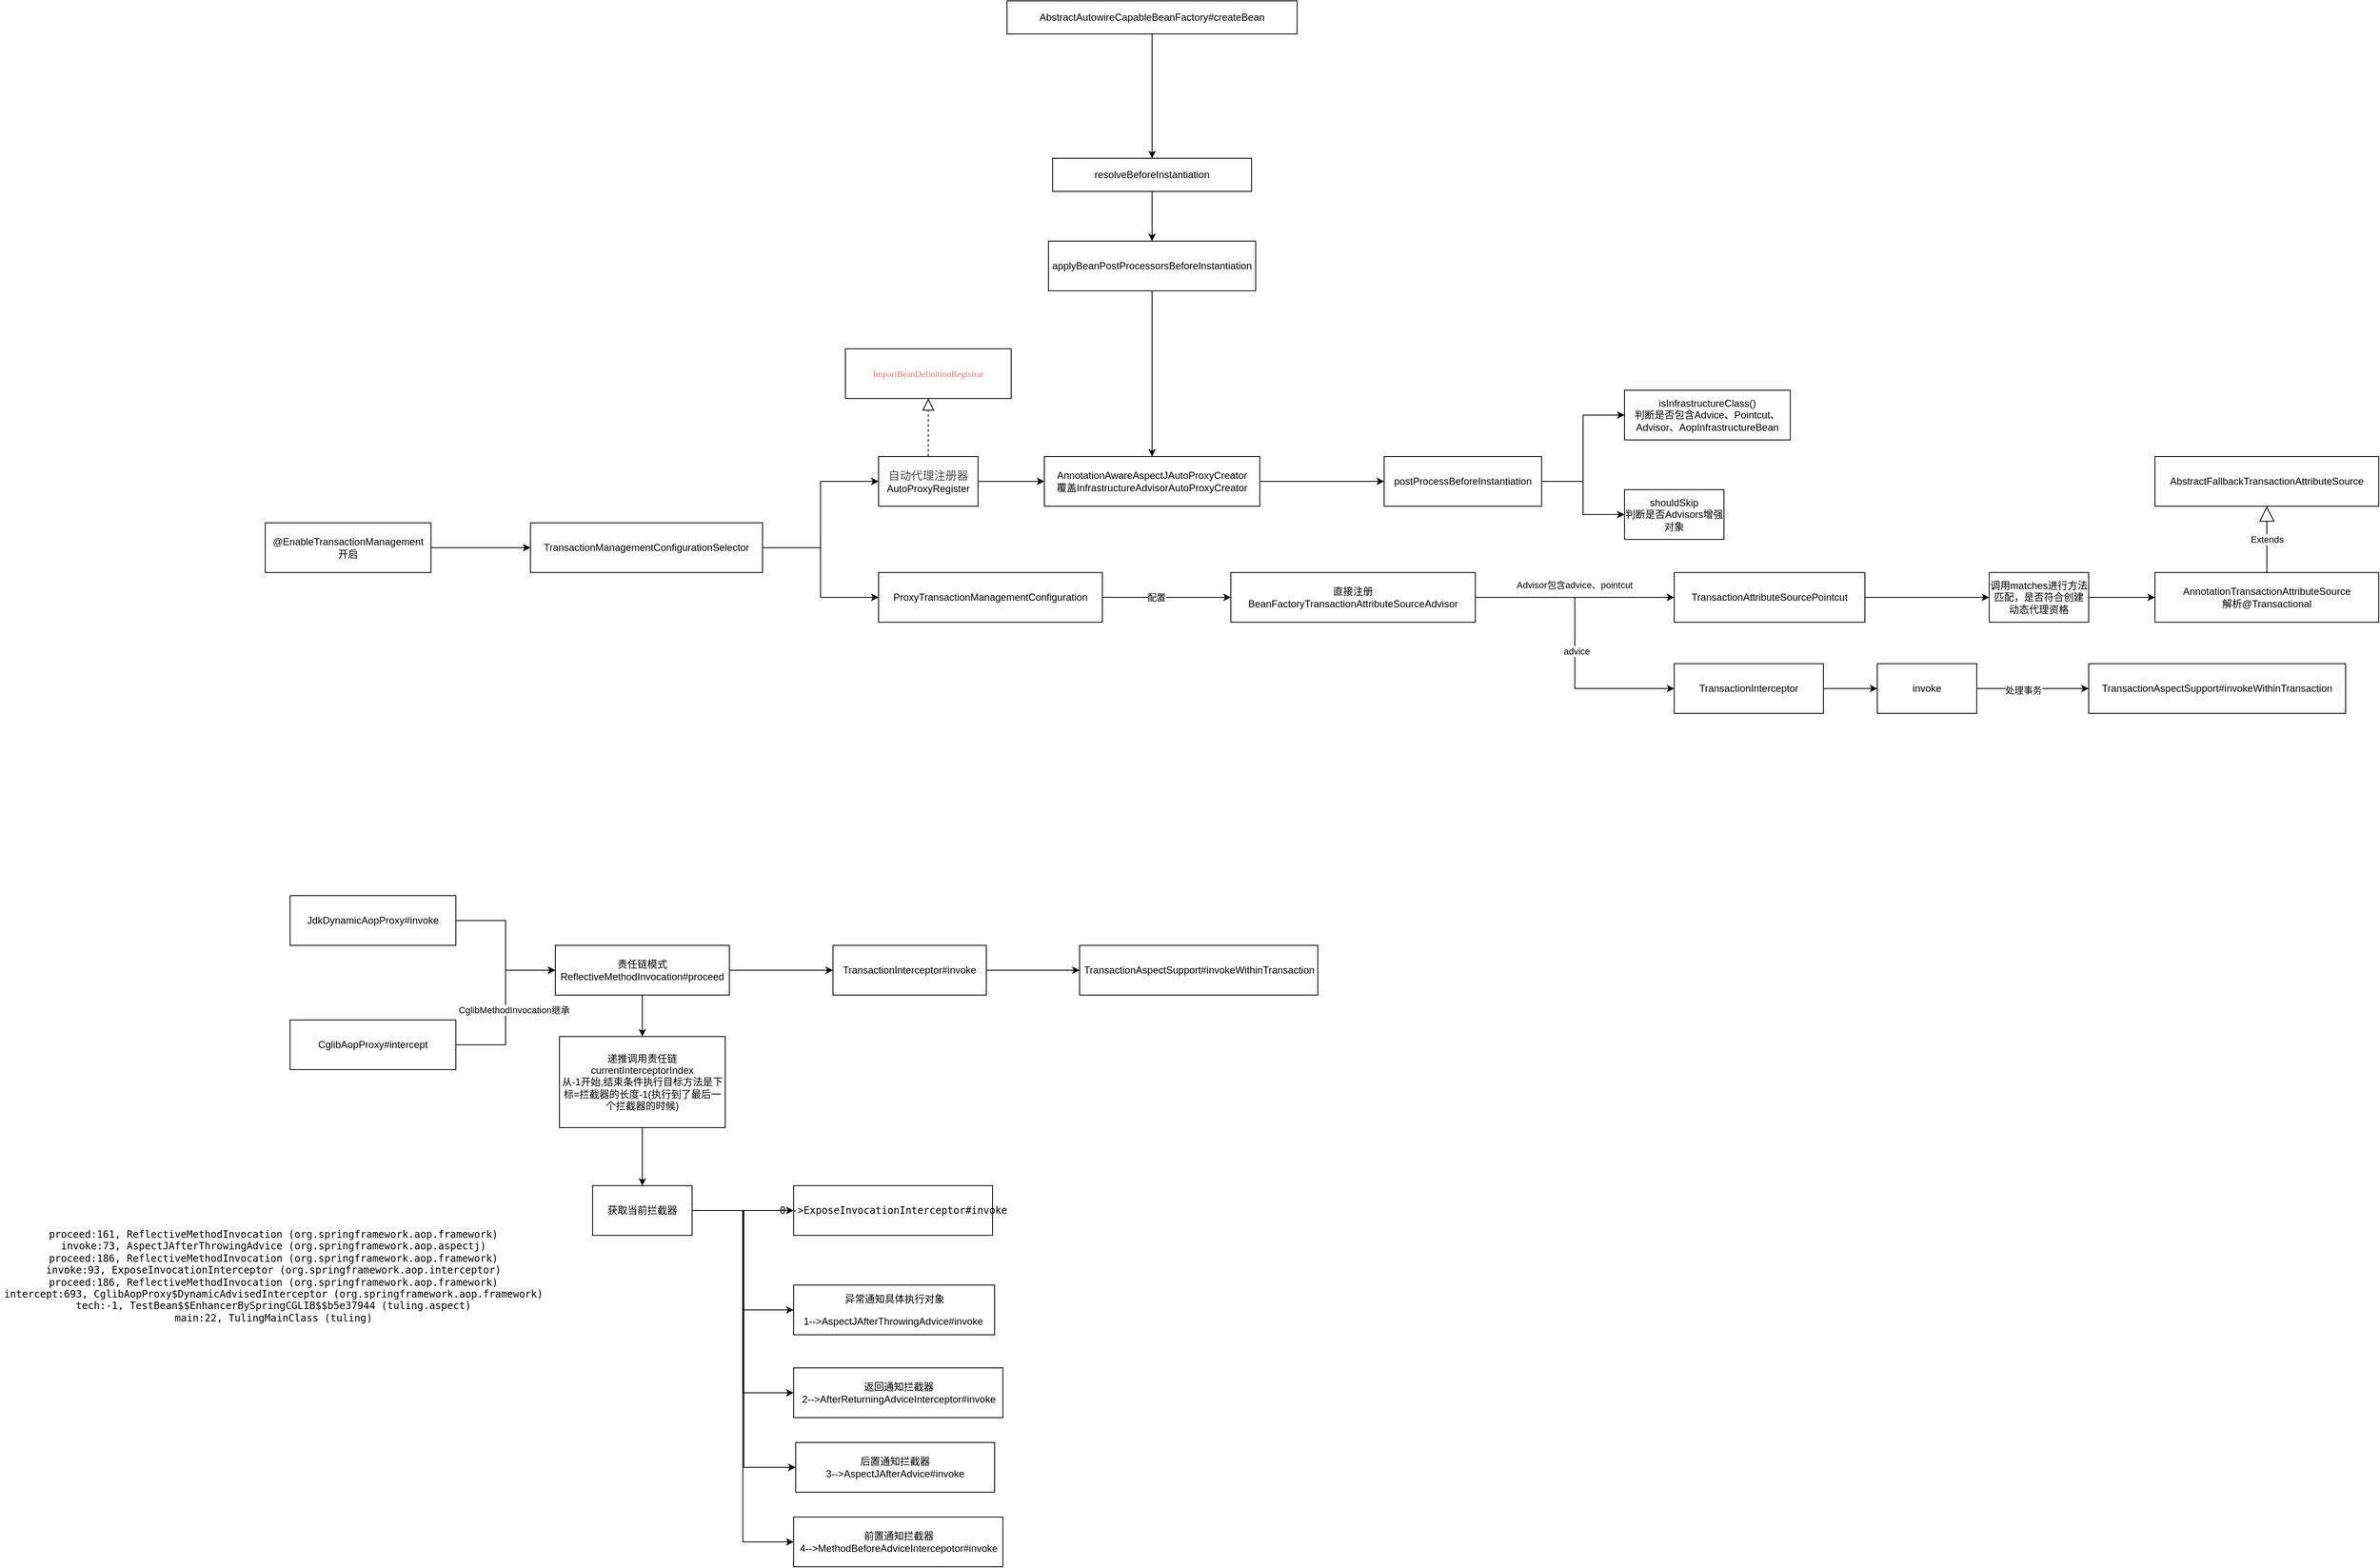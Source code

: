 <mxfile version="17.4.2" type="github">
  <diagram id="Odj46-beIhoIQQR6Bg-E" name="第 1 页">
    <mxGraphModel dx="1609" dy="1605" grid="1" gridSize="10" guides="1" tooltips="1" connect="1" arrows="1" fold="1" page="1" pageScale="1" pageWidth="827" pageHeight="1169" math="0" shadow="0">
      <root>
        <mxCell id="0" />
        <mxCell id="1" parent="0" />
        <mxCell id="9VaDb7st5AmOWOfAFCHQ-3" value="" style="edgeStyle=orthogonalEdgeStyle;rounded=0;orthogonalLoop=1;jettySize=auto;html=1;" parent="1" source="9VaDb7st5AmOWOfAFCHQ-1" target="9VaDb7st5AmOWOfAFCHQ-2" edge="1">
          <mxGeometry relative="1" as="geometry" />
        </mxCell>
        <mxCell id="9VaDb7st5AmOWOfAFCHQ-1" value="@EnableTransactionManagement&lt;br&gt;开启" style="rounded=0;whiteSpace=wrap;html=1;" parent="1" vertex="1">
          <mxGeometry x="30" y="140" width="200" height="60" as="geometry" />
        </mxCell>
        <mxCell id="9VaDb7st5AmOWOfAFCHQ-5" value="" style="edgeStyle=orthogonalEdgeStyle;rounded=0;orthogonalLoop=1;jettySize=auto;html=1;entryX=0;entryY=0.5;entryDx=0;entryDy=0;" parent="1" source="9VaDb7st5AmOWOfAFCHQ-2" target="9VaDb7st5AmOWOfAFCHQ-4" edge="1">
          <mxGeometry relative="1" as="geometry" />
        </mxCell>
        <mxCell id="9VaDb7st5AmOWOfAFCHQ-7" value="" style="edgeStyle=orthogonalEdgeStyle;rounded=0;orthogonalLoop=1;jettySize=auto;html=1;" parent="1" source="9VaDb7st5AmOWOfAFCHQ-2" target="9VaDb7st5AmOWOfAFCHQ-6" edge="1">
          <mxGeometry relative="1" as="geometry" />
        </mxCell>
        <mxCell id="9VaDb7st5AmOWOfAFCHQ-2" value="TransactionManagementConfigurationSelector" style="whiteSpace=wrap;html=1;rounded=0;" parent="1" vertex="1">
          <mxGeometry x="350" y="140" width="280" height="60" as="geometry" />
        </mxCell>
        <mxCell id="9VaDb7st5AmOWOfAFCHQ-11" value="" style="edgeStyle=orthogonalEdgeStyle;rounded=0;orthogonalLoop=1;jettySize=auto;html=1;" parent="1" source="9VaDb7st5AmOWOfAFCHQ-4" target="9VaDb7st5AmOWOfAFCHQ-10" edge="1">
          <mxGeometry relative="1" as="geometry" />
        </mxCell>
        <mxCell id="9VaDb7st5AmOWOfAFCHQ-4" value="&lt;span style=&quot;color: rgb(77 , 77 , 77) ; font-size: 10.36pt&quot;&gt;自动代理注册器&lt;/span&gt;AutoProxyRegister" style="whiteSpace=wrap;html=1;rounded=0;" parent="1" vertex="1">
          <mxGeometry x="770" y="60" width="120" height="60" as="geometry" />
        </mxCell>
        <mxCell id="9VaDb7st5AmOWOfAFCHQ-14" value="" style="edgeStyle=orthogonalEdgeStyle;rounded=0;orthogonalLoop=1;jettySize=auto;html=1;" parent="1" source="9VaDb7st5AmOWOfAFCHQ-6" target="9VaDb7st5AmOWOfAFCHQ-13" edge="1">
          <mxGeometry relative="1" as="geometry" />
        </mxCell>
        <mxCell id="9VaDb7st5AmOWOfAFCHQ-15" value="配置" style="edgeLabel;html=1;align=center;verticalAlign=middle;resizable=0;points=[];" parent="9VaDb7st5AmOWOfAFCHQ-14" vertex="1" connectable="0">
          <mxGeometry x="-0.166" relative="1" as="geometry">
            <mxPoint as="offset" />
          </mxGeometry>
        </mxCell>
        <mxCell id="9VaDb7st5AmOWOfAFCHQ-6" value="ProxyTransactionManagementConfiguration" style="whiteSpace=wrap;html=1;rounded=0;" parent="1" vertex="1">
          <mxGeometry x="770" y="200" width="270" height="60" as="geometry" />
        </mxCell>
        <mxCell id="9VaDb7st5AmOWOfAFCHQ-8" value="" style="endArrow=block;dashed=1;endFill=0;endSize=12;html=1;rounded=0;exitX=0.5;exitY=0;exitDx=0;exitDy=0;" parent="1" source="9VaDb7st5AmOWOfAFCHQ-4" edge="1">
          <mxGeometry width="160" relative="1" as="geometry">
            <mxPoint x="830" y="60" as="sourcePoint" />
            <mxPoint x="830" y="-10" as="targetPoint" />
          </mxGeometry>
        </mxCell>
        <mxCell id="9VaDb7st5AmOWOfAFCHQ-9" value="&lt;div&gt;&lt;span style=&quot;font-size: 8.008pt ; font-family: &amp;#34;consolas&amp;#34; ; color: rgb(226 , 119 , 122)&quot;&gt;ImportBeanDefinitionRegistrar&lt;/span&gt;&lt;/div&gt;" style="rounded=0;whiteSpace=wrap;html=1;" parent="1" vertex="1">
          <mxGeometry x="730" y="-70" width="200" height="60" as="geometry" />
        </mxCell>
        <mxCell id="9VaDb7st5AmOWOfAFCHQ-42" value="" style="edgeStyle=orthogonalEdgeStyle;rounded=0;orthogonalLoop=1;jettySize=auto;html=1;" parent="1" source="9VaDb7st5AmOWOfAFCHQ-10" target="9VaDb7st5AmOWOfAFCHQ-41" edge="1">
          <mxGeometry relative="1" as="geometry" />
        </mxCell>
        <mxCell id="9VaDb7st5AmOWOfAFCHQ-10" value="AnnotationAwareAspectJAutoProxyCreator&lt;br&gt;覆盖InfrastructureAdvisorAutoProxyCreator" style="whiteSpace=wrap;html=1;rounded=0;" parent="1" vertex="1">
          <mxGeometry x="970" y="60" width="260" height="60" as="geometry" />
        </mxCell>
        <mxCell id="9VaDb7st5AmOWOfAFCHQ-17" value="" style="edgeStyle=orthogonalEdgeStyle;rounded=0;orthogonalLoop=1;jettySize=auto;html=1;" parent="1" source="9VaDb7st5AmOWOfAFCHQ-13" target="9VaDb7st5AmOWOfAFCHQ-16" edge="1">
          <mxGeometry relative="1" as="geometry" />
        </mxCell>
        <mxCell id="9VaDb7st5AmOWOfAFCHQ-20" value="" style="edgeStyle=orthogonalEdgeStyle;rounded=0;orthogonalLoop=1;jettySize=auto;html=1;entryX=0;entryY=0.5;entryDx=0;entryDy=0;" parent="1" source="9VaDb7st5AmOWOfAFCHQ-13" target="9VaDb7st5AmOWOfAFCHQ-19" edge="1">
          <mxGeometry relative="1" as="geometry" />
        </mxCell>
        <mxCell id="9VaDb7st5AmOWOfAFCHQ-24" value="advice" style="edgeLabel;html=1;align=center;verticalAlign=middle;resizable=0;points=[];" parent="9VaDb7st5AmOWOfAFCHQ-20" vertex="1" connectable="0">
          <mxGeometry x="0.055" y="2" relative="1" as="geometry">
            <mxPoint as="offset" />
          </mxGeometry>
        </mxCell>
        <mxCell id="9VaDb7st5AmOWOfAFCHQ-13" value="直接注册BeanFactoryTransactionAttributeSourceAdvisor" style="whiteSpace=wrap;html=1;rounded=0;" parent="1" vertex="1">
          <mxGeometry x="1195" y="200" width="295" height="60" as="geometry" />
        </mxCell>
        <mxCell id="9VaDb7st5AmOWOfAFCHQ-29" style="edgeStyle=orthogonalEdgeStyle;rounded=0;orthogonalLoop=1;jettySize=auto;html=1;" parent="1" source="9VaDb7st5AmOWOfAFCHQ-16" target="9VaDb7st5AmOWOfAFCHQ-22" edge="1">
          <mxGeometry relative="1" as="geometry" />
        </mxCell>
        <mxCell id="9VaDb7st5AmOWOfAFCHQ-16" value="TransactionAttributeSourcePointcut" style="whiteSpace=wrap;html=1;rounded=0;" parent="1" vertex="1">
          <mxGeometry x="1730" y="200" width="230" height="60" as="geometry" />
        </mxCell>
        <mxCell id="9VaDb7st5AmOWOfAFCHQ-26" value="" style="edgeStyle=orthogonalEdgeStyle;rounded=0;orthogonalLoop=1;jettySize=auto;html=1;" parent="1" source="9VaDb7st5AmOWOfAFCHQ-19" target="9VaDb7st5AmOWOfAFCHQ-25" edge="1">
          <mxGeometry relative="1" as="geometry" />
        </mxCell>
        <mxCell id="9VaDb7st5AmOWOfAFCHQ-19" value="TransactionInterceptor" style="whiteSpace=wrap;html=1;rounded=0;" parent="1" vertex="1">
          <mxGeometry x="1730" y="310" width="180" height="60" as="geometry" />
        </mxCell>
        <mxCell id="9VaDb7st5AmOWOfAFCHQ-21" value="&lt;span style=&quot;font-size: 11px ; background-color: rgb(255 , 255 , 255)&quot;&gt;Advisor包含advice、pointcut&lt;/span&gt;" style="text;html=1;strokeColor=none;fillColor=none;align=center;verticalAlign=middle;whiteSpace=wrap;rounded=0;" parent="1" vertex="1">
          <mxGeometry x="1520" y="200" width="180" height="30" as="geometry" />
        </mxCell>
        <mxCell id="9VaDb7st5AmOWOfAFCHQ-32" value="" style="edgeStyle=orthogonalEdgeStyle;rounded=0;orthogonalLoop=1;jettySize=auto;html=1;" parent="1" source="9VaDb7st5AmOWOfAFCHQ-22" target="9VaDb7st5AmOWOfAFCHQ-31" edge="1">
          <mxGeometry relative="1" as="geometry" />
        </mxCell>
        <mxCell id="9VaDb7st5AmOWOfAFCHQ-22" value="调用matches进行方法匹配，是否符合创建动态代理资格" style="whiteSpace=wrap;html=1;rounded=0;" parent="1" vertex="1">
          <mxGeometry x="2110" y="200" width="120" height="60" as="geometry" />
        </mxCell>
        <mxCell id="9VaDb7st5AmOWOfAFCHQ-28" value="" style="edgeStyle=orthogonalEdgeStyle;rounded=0;orthogonalLoop=1;jettySize=auto;html=1;" parent="1" source="9VaDb7st5AmOWOfAFCHQ-25" target="9VaDb7st5AmOWOfAFCHQ-27" edge="1">
          <mxGeometry relative="1" as="geometry" />
        </mxCell>
        <mxCell id="9VaDb7st5AmOWOfAFCHQ-30" value="处理事务" style="edgeLabel;html=1;align=center;verticalAlign=middle;resizable=0;points=[];" parent="9VaDb7st5AmOWOfAFCHQ-28" vertex="1" connectable="0">
          <mxGeometry x="-0.176" y="-2" relative="1" as="geometry">
            <mxPoint as="offset" />
          </mxGeometry>
        </mxCell>
        <mxCell id="9VaDb7st5AmOWOfAFCHQ-25" value="invoke" style="whiteSpace=wrap;html=1;rounded=0;" parent="1" vertex="1">
          <mxGeometry x="1975" y="310" width="120" height="60" as="geometry" />
        </mxCell>
        <mxCell id="9VaDb7st5AmOWOfAFCHQ-27" value="TransactionAspectSupport#invokeWithinTransaction" style="whiteSpace=wrap;html=1;rounded=0;" parent="1" vertex="1">
          <mxGeometry x="2230" y="310" width="310" height="60" as="geometry" />
        </mxCell>
        <mxCell id="9VaDb7st5AmOWOfAFCHQ-31" value="AnnotationTransactionAttributeSource&lt;br&gt;解析@Transactional" style="whiteSpace=wrap;html=1;rounded=0;" parent="1" vertex="1">
          <mxGeometry x="2310" y="200" width="270" height="60" as="geometry" />
        </mxCell>
        <mxCell id="9VaDb7st5AmOWOfAFCHQ-33" value="Extends" style="endArrow=block;endSize=16;endFill=0;html=1;rounded=0;exitX=0.5;exitY=0;exitDx=0;exitDy=0;entryX=0.5;entryY=1;entryDx=0;entryDy=0;" parent="1" source="9VaDb7st5AmOWOfAFCHQ-31" target="9VaDb7st5AmOWOfAFCHQ-34" edge="1">
          <mxGeometry width="160" relative="1" as="geometry">
            <mxPoint x="2450" y="180" as="sourcePoint" />
            <mxPoint x="2445" y="130" as="targetPoint" />
          </mxGeometry>
        </mxCell>
        <mxCell id="9VaDb7st5AmOWOfAFCHQ-34" value="AbstractFallbackTransactionAttributeSource" style="rounded=0;whiteSpace=wrap;html=1;" parent="1" vertex="1">
          <mxGeometry x="2310" y="60" width="270" height="60" as="geometry" />
        </mxCell>
        <mxCell id="9VaDb7st5AmOWOfAFCHQ-37" value="" style="edgeStyle=orthogonalEdgeStyle;rounded=0;orthogonalLoop=1;jettySize=auto;html=1;" parent="1" source="9VaDb7st5AmOWOfAFCHQ-35" target="9VaDb7st5AmOWOfAFCHQ-36" edge="1">
          <mxGeometry relative="1" as="geometry" />
        </mxCell>
        <mxCell id="9VaDb7st5AmOWOfAFCHQ-35" value="AbstractAutowireCapableBeanFactory#createBean" style="rounded=0;whiteSpace=wrap;html=1;" parent="1" vertex="1">
          <mxGeometry x="925" y="-490" width="350" height="40" as="geometry" />
        </mxCell>
        <mxCell id="9VaDb7st5AmOWOfAFCHQ-39" value="" style="edgeStyle=orthogonalEdgeStyle;rounded=0;orthogonalLoop=1;jettySize=auto;html=1;" parent="1" source="9VaDb7st5AmOWOfAFCHQ-36" target="9VaDb7st5AmOWOfAFCHQ-38" edge="1">
          <mxGeometry relative="1" as="geometry" />
        </mxCell>
        <mxCell id="9VaDb7st5AmOWOfAFCHQ-36" value="resolveBeforeInstantiation" style="whiteSpace=wrap;html=1;rounded=0;" parent="1" vertex="1">
          <mxGeometry x="980" y="-300" width="240" height="40" as="geometry" />
        </mxCell>
        <mxCell id="9VaDb7st5AmOWOfAFCHQ-40" style="edgeStyle=orthogonalEdgeStyle;rounded=0;orthogonalLoop=1;jettySize=auto;html=1;entryX=0.5;entryY=0;entryDx=0;entryDy=0;" parent="1" source="9VaDb7st5AmOWOfAFCHQ-38" target="9VaDb7st5AmOWOfAFCHQ-10" edge="1">
          <mxGeometry relative="1" as="geometry" />
        </mxCell>
        <mxCell id="9VaDb7st5AmOWOfAFCHQ-38" value="applyBeanPostProcessorsBeforeInstantiation" style="whiteSpace=wrap;html=1;rounded=0;" parent="1" vertex="1">
          <mxGeometry x="975" y="-200" width="250" height="60" as="geometry" />
        </mxCell>
        <mxCell id="9VaDb7st5AmOWOfAFCHQ-45" value="" style="edgeStyle=orthogonalEdgeStyle;rounded=0;orthogonalLoop=1;jettySize=auto;html=1;" parent="1" source="9VaDb7st5AmOWOfAFCHQ-41" target="9VaDb7st5AmOWOfAFCHQ-44" edge="1">
          <mxGeometry relative="1" as="geometry" />
        </mxCell>
        <mxCell id="9VaDb7st5AmOWOfAFCHQ-47" value="" style="edgeStyle=orthogonalEdgeStyle;rounded=0;orthogonalLoop=1;jettySize=auto;html=1;entryX=0;entryY=0.5;entryDx=0;entryDy=0;" parent="1" source="9VaDb7st5AmOWOfAFCHQ-41" target="9VaDb7st5AmOWOfAFCHQ-46" edge="1">
          <mxGeometry relative="1" as="geometry" />
        </mxCell>
        <mxCell id="9VaDb7st5AmOWOfAFCHQ-41" value="postProcessBeforeInstantiation" style="whiteSpace=wrap;html=1;rounded=0;" parent="1" vertex="1">
          <mxGeometry x="1380" y="60" width="190" height="60" as="geometry" />
        </mxCell>
        <mxCell id="9VaDb7st5AmOWOfAFCHQ-44" value="shouldSkip&lt;br&gt;判断是否Advisors增强对象" style="whiteSpace=wrap;html=1;rounded=0;" parent="1" vertex="1">
          <mxGeometry x="1670" y="100" width="120" height="60" as="geometry" />
        </mxCell>
        <mxCell id="9VaDb7st5AmOWOfAFCHQ-46" value="isInfrastructureClass()&lt;br&gt;判断是否包含Advice、Pointcut、Advisor、AopInfrastructureBean" style="whiteSpace=wrap;html=1;rounded=0;" parent="1" vertex="1">
          <mxGeometry x="1670" y="-20" width="200" height="60" as="geometry" />
        </mxCell>
        <mxCell id="CNhn-06rPCfGJJSZjA6u-3" value="" style="edgeStyle=orthogonalEdgeStyle;rounded=0;orthogonalLoop=1;jettySize=auto;html=1;exitX=1;exitY=0.5;exitDx=0;exitDy=0;" edge="1" parent="1" source="CNhn-06rPCfGJJSZjA6u-1" target="CNhn-06rPCfGJJSZjA6u-2">
          <mxGeometry relative="1" as="geometry">
            <mxPoint x="260" y="680" as="sourcePoint" />
          </mxGeometry>
        </mxCell>
        <mxCell id="CNhn-06rPCfGJJSZjA6u-1" value="JdkDynamicAopProxy#invoke" style="rounded=0;whiteSpace=wrap;html=1;" vertex="1" parent="1">
          <mxGeometry x="60" y="590" width="200" height="60" as="geometry" />
        </mxCell>
        <mxCell id="CNhn-06rPCfGJJSZjA6u-5" value="" style="edgeStyle=orthogonalEdgeStyle;rounded=0;orthogonalLoop=1;jettySize=auto;html=1;" edge="1" parent="1" source="CNhn-06rPCfGJJSZjA6u-2" target="CNhn-06rPCfGJJSZjA6u-4">
          <mxGeometry relative="1" as="geometry" />
        </mxCell>
        <mxCell id="CNhn-06rPCfGJJSZjA6u-12" value="" style="edgeStyle=orthogonalEdgeStyle;rounded=0;orthogonalLoop=1;jettySize=auto;html=1;" edge="1" parent="1" source="CNhn-06rPCfGJJSZjA6u-2" target="CNhn-06rPCfGJJSZjA6u-11">
          <mxGeometry relative="1" as="geometry" />
        </mxCell>
        <mxCell id="CNhn-06rPCfGJJSZjA6u-2" value="责任链模式&lt;br&gt;ReflectiveMethodInvocation#proceed" style="whiteSpace=wrap;html=1;rounded=0;" vertex="1" parent="1">
          <mxGeometry x="380" y="650" width="210" height="60" as="geometry" />
        </mxCell>
        <mxCell id="CNhn-06rPCfGJJSZjA6u-7" value="" style="edgeStyle=orthogonalEdgeStyle;rounded=0;orthogonalLoop=1;jettySize=auto;html=1;" edge="1" parent="1" source="CNhn-06rPCfGJJSZjA6u-4" target="CNhn-06rPCfGJJSZjA6u-6">
          <mxGeometry relative="1" as="geometry" />
        </mxCell>
        <mxCell id="CNhn-06rPCfGJJSZjA6u-4" value="TransactionInterceptor#invoke" style="whiteSpace=wrap;html=1;rounded=0;" vertex="1" parent="1">
          <mxGeometry x="715" y="650" width="185" height="60" as="geometry" />
        </mxCell>
        <mxCell id="CNhn-06rPCfGJJSZjA6u-6" value="TransactionAspectSupport#invokeWithinTransaction" style="whiteSpace=wrap;html=1;rounded=0;" vertex="1" parent="1">
          <mxGeometry x="1012.5" y="650" width="287.5" height="60" as="geometry" />
        </mxCell>
        <mxCell id="CNhn-06rPCfGJJSZjA6u-9" style="edgeStyle=orthogonalEdgeStyle;rounded=0;orthogonalLoop=1;jettySize=auto;html=1;entryX=0;entryY=0.5;entryDx=0;entryDy=0;" edge="1" parent="1" source="CNhn-06rPCfGJJSZjA6u-8" target="CNhn-06rPCfGJJSZjA6u-2">
          <mxGeometry relative="1" as="geometry" />
        </mxCell>
        <mxCell id="CNhn-06rPCfGJJSZjA6u-10" value="CglibMethodInvocation继承" style="edgeLabel;html=1;align=center;verticalAlign=middle;resizable=0;points=[];" vertex="1" connectable="0" parent="CNhn-06rPCfGJJSZjA6u-9">
          <mxGeometry x="-0.235" y="-1" relative="1" as="geometry">
            <mxPoint x="9" y="-22" as="offset" />
          </mxGeometry>
        </mxCell>
        <mxCell id="CNhn-06rPCfGJJSZjA6u-8" value="CglibAopProxy#intercept" style="rounded=0;whiteSpace=wrap;html=1;" vertex="1" parent="1">
          <mxGeometry x="60" y="740" width="200" height="60" as="geometry" />
        </mxCell>
        <mxCell id="CNhn-06rPCfGJJSZjA6u-14" value="" style="edgeStyle=orthogonalEdgeStyle;rounded=0;orthogonalLoop=1;jettySize=auto;html=1;" edge="1" parent="1" source="CNhn-06rPCfGJJSZjA6u-11" target="CNhn-06rPCfGJJSZjA6u-13">
          <mxGeometry relative="1" as="geometry" />
        </mxCell>
        <mxCell id="CNhn-06rPCfGJJSZjA6u-11" value="递推调用责任链&lt;br&gt;currentInterceptorIndex&lt;br&gt;从-1开始,结束条件执行目标方法是下标=拦截器的长度-1(执行到了最后一个拦截器的时候)" style="whiteSpace=wrap;html=1;rounded=0;" vertex="1" parent="1">
          <mxGeometry x="385" y="760" width="200" height="110" as="geometry" />
        </mxCell>
        <mxCell id="CNhn-06rPCfGJJSZjA6u-16" value="" style="edgeStyle=orthogonalEdgeStyle;rounded=0;orthogonalLoop=1;jettySize=auto;html=1;" edge="1" parent="1" source="CNhn-06rPCfGJJSZjA6u-13" target="CNhn-06rPCfGJJSZjA6u-15">
          <mxGeometry relative="1" as="geometry" />
        </mxCell>
        <mxCell id="CNhn-06rPCfGJJSZjA6u-20" style="edgeStyle=orthogonalEdgeStyle;rounded=0;orthogonalLoop=1;jettySize=auto;html=1;entryX=0;entryY=0.5;entryDx=0;entryDy=0;" edge="1" parent="1" source="CNhn-06rPCfGJJSZjA6u-13" target="CNhn-06rPCfGJJSZjA6u-18">
          <mxGeometry relative="1" as="geometry" />
        </mxCell>
        <mxCell id="CNhn-06rPCfGJJSZjA6u-22" value="" style="edgeStyle=orthogonalEdgeStyle;rounded=0;orthogonalLoop=1;jettySize=auto;html=1;entryX=0;entryY=0.5;entryDx=0;entryDy=0;" edge="1" parent="1" source="CNhn-06rPCfGJJSZjA6u-13" target="CNhn-06rPCfGJJSZjA6u-21">
          <mxGeometry relative="1" as="geometry" />
        </mxCell>
        <mxCell id="CNhn-06rPCfGJJSZjA6u-24" style="edgeStyle=orthogonalEdgeStyle;rounded=0;orthogonalLoop=1;jettySize=auto;html=1;entryX=0;entryY=0.5;entryDx=0;entryDy=0;" edge="1" parent="1" source="CNhn-06rPCfGJJSZjA6u-13" target="CNhn-06rPCfGJJSZjA6u-23">
          <mxGeometry relative="1" as="geometry" />
        </mxCell>
        <mxCell id="CNhn-06rPCfGJJSZjA6u-26" style="edgeStyle=orthogonalEdgeStyle;rounded=0;orthogonalLoop=1;jettySize=auto;html=1;entryX=0;entryY=0.5;entryDx=0;entryDy=0;" edge="1" parent="1" source="CNhn-06rPCfGJJSZjA6u-13" target="CNhn-06rPCfGJJSZjA6u-25">
          <mxGeometry relative="1" as="geometry" />
        </mxCell>
        <mxCell id="CNhn-06rPCfGJJSZjA6u-13" value="获取当前拦截器" style="whiteSpace=wrap;html=1;rounded=0;" vertex="1" parent="1">
          <mxGeometry x="425" y="940" width="120" height="60" as="geometry" />
        </mxCell>
        <mxCell id="CNhn-06rPCfGJJSZjA6u-15" value="&lt;pre&gt;0--&amp;gt;ExposeInvocationInterceptor#invoke&lt;/pre&gt;" style="whiteSpace=wrap;html=1;rounded=0;" vertex="1" parent="1">
          <mxGeometry x="667.5" y="940" width="240" height="60" as="geometry" />
        </mxCell>
        <mxCell id="CNhn-06rPCfGJJSZjA6u-17" value="&lt;pre&gt;proceed:161, ReflectiveMethodInvocation (org.springframework.aop.framework)&lt;br/&gt;invoke:73, AspectJAfterThrowingAdvice (org.springframework.aop.aspectj)&lt;br/&gt;proceed:186, ReflectiveMethodInvocation (org.springframework.aop.framework)&lt;br/&gt;invoke:93, ExposeInvocationInterceptor (org.springframework.aop.interceptor)&lt;br/&gt;proceed:186, ReflectiveMethodInvocation (org.springframework.aop.framework)&lt;br/&gt;intercept:693, CglibAopProxy$DynamicAdvisedInterceptor (org.springframework.aop.framework)&lt;br/&gt;tech:-1, TestBean$$EnhancerBySpringCGLIB$$b5e37944 (tuling.aspect)&lt;br/&gt;main:22, TulingMainClass (tuling)&lt;br/&gt;&lt;/pre&gt;" style="text;html=1;strokeColor=none;fillColor=none;align=center;verticalAlign=middle;whiteSpace=wrap;rounded=0;" vertex="1" parent="1">
          <mxGeometry x="-290" y="929" width="660" height="240" as="geometry" />
        </mxCell>
        <mxCell id="CNhn-06rPCfGJJSZjA6u-18" value="&lt;pre&gt;&lt;span&gt;&lt;font face=&quot;Helvetica&quot;&gt;&lt;span&gt;异常通知具体执行对象&lt;br&gt;&lt;/span&gt;&lt;/font&gt;&lt;/span&gt;&lt;/pre&gt;&lt;pre&gt;&lt;span style=&quot;font-family: &amp;#34;helvetica&amp;#34;&quot;&gt;1--&amp;gt;AspectJAfterThrowingAdvice#invoke&amp;nbsp;&lt;/span&gt;&lt;br&gt;&lt;/pre&gt;" style="whiteSpace=wrap;html=1;rounded=0;" vertex="1" parent="1">
          <mxGeometry x="667.5" y="1060" width="242.5" height="60" as="geometry" />
        </mxCell>
        <mxCell id="CNhn-06rPCfGJJSZjA6u-21" value="返回通知拦截器&lt;br&gt;2--&amp;gt;AfterReturningAdviceInterceptor#invoke" style="whiteSpace=wrap;html=1;rounded=0;" vertex="1" parent="1">
          <mxGeometry x="667.5" y="1160" width="252.5" height="60" as="geometry" />
        </mxCell>
        <mxCell id="CNhn-06rPCfGJJSZjA6u-23" value="后置通知拦截器&lt;br&gt;3--&amp;gt;AspectJAfterAdvice#invoke" style="whiteSpace=wrap;html=1;rounded=0;" vertex="1" parent="1">
          <mxGeometry x="670" y="1250" width="240" height="60" as="geometry" />
        </mxCell>
        <mxCell id="CNhn-06rPCfGJJSZjA6u-25" value="前置通知拦截器&lt;br&gt;4--&amp;gt;MethodBeforeAdviceIntercepotor#invoke" style="whiteSpace=wrap;html=1;rounded=0;" vertex="1" parent="1">
          <mxGeometry x="667.5" y="1340" width="252.5" height="60" as="geometry" />
        </mxCell>
      </root>
    </mxGraphModel>
  </diagram>
</mxfile>
